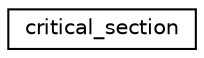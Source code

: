 digraph "Graphical Class Hierarchy"
{
  edge [fontname="Helvetica",fontsize="10",labelfontname="Helvetica",labelfontsize="10"];
  node [fontname="Helvetica",fontsize="10",shape=record];
  rankdir="LR";
  Node0 [label="critical_section",height=0.2,width=0.4,color="black", fillcolor="white", style="filled",URL="$classcritical__section.html"];
}
